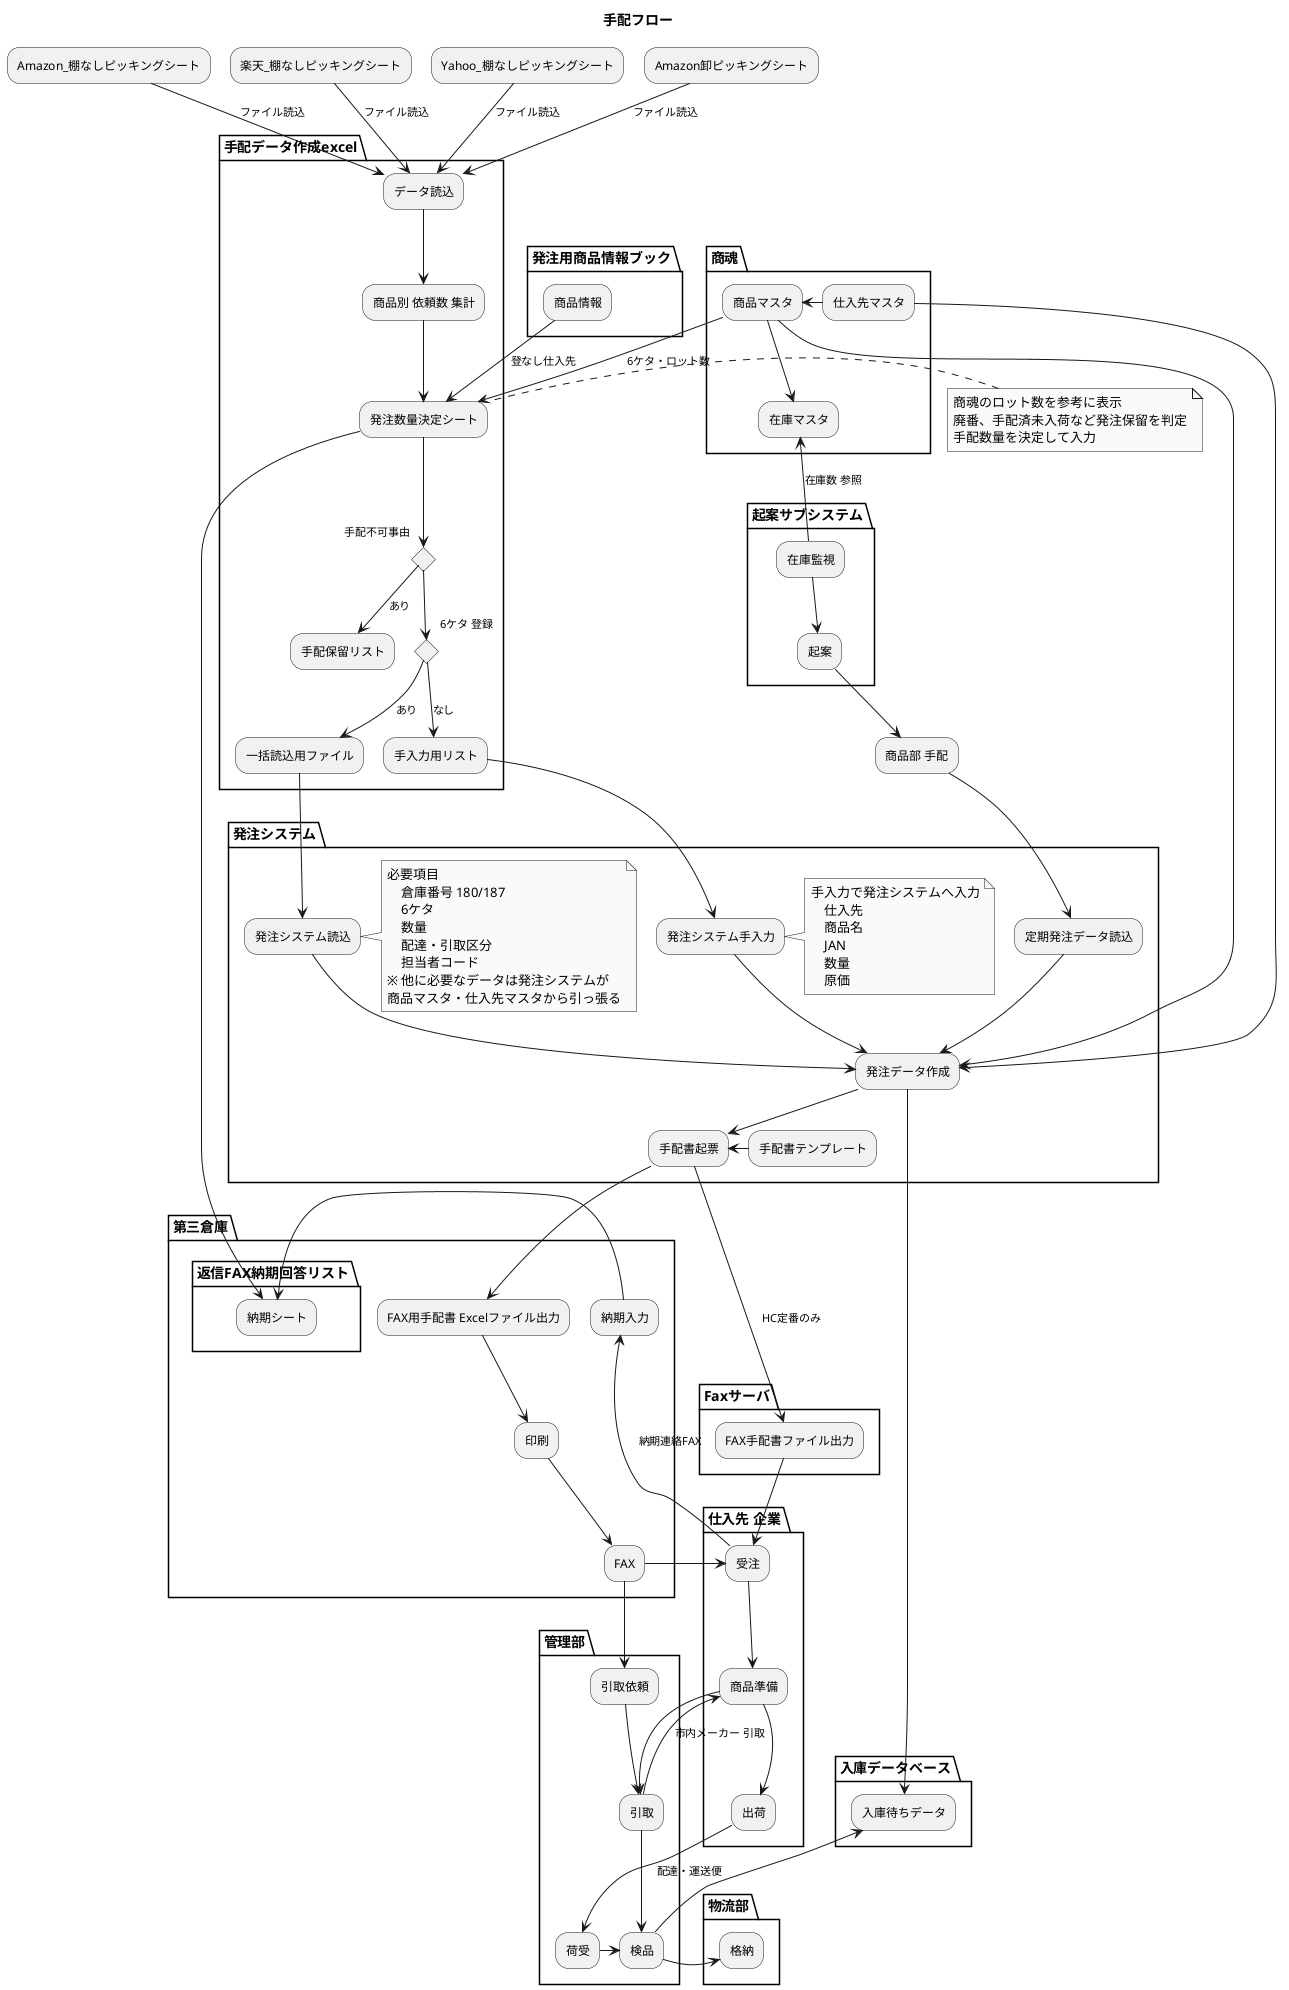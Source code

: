 @startuml build_purchase_data

title 手配フロー

skinparam monochrome true

partition 手配データ作成excel {
    "データ読込" --> "商品別 依頼数 集計"

    "商品別 依頼数 集計" --> "発注数量決定シート"

    if "手配不可事由"
            --> [あり]"手配保留リスト"
    else
            if "6ケタ 登録"
                --> [あり] "一括読込用ファイル"
            else
                --> [なし] "手入力用リスト"
        end if 
    end if
    
}

"Amazon_棚なしピッキングシート" --> [ファイル読込]"データ読込"
"楽天_棚なしピッキングシート" --> [ファイル読込]"データ読込"
"Yahoo_棚なしピッキングシート" --> [ファイル読込]"データ読込"
"Amazon卸ピッキングシート"--> [ファイル読込]"データ読込"

Partition "発注システム" {

    "一括読込用ファイル" -down-> "発注システム読込"
    note right
        必要項目
            倉庫番号 180/187
            6ケタ
            数量
            配達・引取区分
            担当者コード
        ※ 他に必要なデータは発注システムが
        商品マスタ・仕入先マスタから引っ張る
    end note

    "発注システム読込" -down-> "発注データ作成"
        
    "手入力用リスト" --> "発注システム手入力"
    note right
            手入力で発注システムへ入力
                仕入先
                商品名
                JAN
                数量
                原価
    end note


    "発注システム手入力" --> "発注データ作成"

    "定期発注データ読込" --> "発注データ作成"

    "発注データ作成" --> "手配書起票"
    "手配書テンプレート" -left-> "手配書起票"

}

partition 商魂 {

    "商品マスタ" --> "発注データ作成"
    "仕入先マスタ" --> "発注データ作成"
    商品マスタ --> 在庫マスタ
}


Partition "起案サブシステム" {
    "在庫監視" -up-> [在庫数 参照] "在庫マスタ" 
    "在庫監視" -->  "起案"
}

    "起案" --> "商品部 手配"
    --> 定期発注データ読込

"仕入先マスタ" -left-> "商品マスタ"
--> [6ケタ・ロット数]"発注数量決定シート"

note Left
     商魂のロット数を参考に表示
     廃番、手配済未入荷など発注保留を判定
     手配数量を決定して入力
end note

partition 発注用商品情報ブック {
    
    "商品情報" -down-> [登なし仕入先]"発注数量決定シート" 
}

Partition "入庫データベース" {
    発注データ作成 --> 入庫待ちデータ
}

Partition "Faxサーバ" {

    "手配書起票" --> [HC定番のみ]"FAX手配書ファイル出力"
}

Partition "仕入先 企業" {

    "FAX手配書ファイル出力" -->  "受注"
    '"手配書起票" --> [EDIでデータ発注]"受注"'
    --> 商品準備
    --> 出荷
}

Partition "第三倉庫" {
    手配書起票 --> FAX用手配書 Excelファイル出力
    --> 印刷
    --> FAX
    --> 受注
    
    Partition "返信FAX納期回答リスト" {
        発注数量決定シート -> 納期シート
    }

    受注 --> [納期連絡FAX]納期入力
    -right-> 納期シート
}

Partition "管理部" {
    FAX --> 引取依頼
    --> 引取
    -left-> [市内メーカー 引取]商品準備
    -right-> 引取
    引取 --> 検品
    出荷 --> [配達・運送便]荷受
}

-> 検品
検品 -up-> 入庫待ちデータ

Partition "物流部" {

    検品 -> 格納

}

@enduml